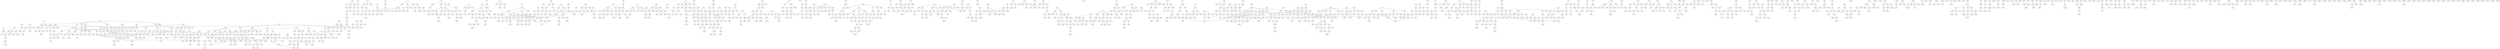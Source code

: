 graph  {
0;
780;
1330;
1;
264;
595;
1439;
2;
296;
531;
1440;
3;
207;
235;
1038;
4;
554;
1295;
5;
159;
568;
1381;
6;
1134;
7;
1472;
1977;
8;
704;
9;
783;
1082;
1795;
10;
46;
653;
958;
11;
55;
1931;
12;
13;
537;
940;
14;
1066;
1411;
1997;
15;
1528;
16;
27;
17;
113;
370;
450;
982;
18;
571;
19;
1606;
20;
803;
21;
956;
22;
181;
1126;
1431;
1737;
23;
131;
162;
967;
1973;
24;
526;
1914;
25;
551;
1057;
26;
1162;
1922;
533;
1125;
28;
468;
902;
1159;
29;
30;
749;
1079;
1684;
31;
1909;
1992;
32;
1666;
33;
426;
1662;
1883;
34;
109;
35;
307;
577;
727;
1763;
1948;
36;
578;
37;
92;
503;
1203;
1255;
38;
471;
39;
615;
40;
584;
1787;
41;
591;
756;
42;
888;
43;
952;
44;
1029;
45;
300;
596;
1393;
1486;
1887;
47;
592;
48;
108;
49;
1583;
50;
1200;
51;
857;
52;
965;
53;
702;
1428;
54;
1525;
610;
56;
1703;
57;
1449;
58;
1097;
59;
1316;
1461;
1932;
60;
107;
1010;
1504;
1824;
1912;
61;
1677;
62;
691;
714;
1530;
63;
672;
1263;
1956;
64;
825;
1016;
1370;
65;
539;
1055;
1290;
66;
1287;
67;
338;
1195;
68;
1821;
69;
436;
1015;
1633;
70;
262;
407;
1414;
71;
420;
797;
72;
73;
616;
993;
74;
168;
175;
75;
590;
1103;
76;
271;
77;
1309;
1496;
1627;
78;
569;
1888;
79;
1289;
1925;
80;
193;
81;
500;
82;
1069;
83;
1518;
84;
1465;
85;
1614;
86;
474;
1286;
1678;
87;
160;
88;
1026;
1732;
89;
317;
422;
917;
90;
517;
1362;
91;
136;
703;
93;
1738;
1827;
94;
345;
907;
1180;
95;
96;
406;
1086;
1258;
97;
157;
98;
1002;
99;
198;
654;
100;
555;
101;
102;
939;
103;
1266;
104;
1526;
105;
306;
1276;
106;
1395;
288;
1971;
1042;
110;
906;
1567;
111;
1347;
112;
1291;
1384;
1695;
1988;
1173;
114;
297;
1576;
115;
361;
116;
117;
1084;
164;
683;
1454;
118;
119;
1198;
120;
171;
416;
121;
1949;
122;
233;
770;
1012;
123;
801;
124;
1406;
125;
769;
126;
418;
1273;
127;
611;
1060;
1241;
128;
576;
665;
1568;
129;
862;
130;
1607;
1644;
812;
132;
133;
1403;
134;
232;
135;
959;
1354;
1868;
137;
766;
1049;
138;
139;
355;
140;
1858;
141;
1319;
142;
424;
143;
869;
144;
231;
145;
1163;
1345;
146;
431;
1389;
147;
1282;
1784;
148;
218;
1137;
149;
378;
150;
257;
798;
151;
1603;
152;
189;
1151;
153;
623;
1228;
154;
155;
376;
808;
156;
1726;
158;
482;
504;
1775;
161;
873;
1047;
163;
291;
229;
371;
1427;
165;
487;
1683;
1844;
166;
508;
167;
278;
1453;
1210;
169;
396;
410;
1256;
170;
1624;
340;
1713;
172;
1748;
173;
880;
1306;
174;
1052;
1697;
995;
176;
1421;
177;
640;
178;
1611;
179;
180;
310;
1432;
1722;
182;
1175;
183;
1115;
184;
185;
708;
186;
1130;
187;
944;
188;
451;
593;
190;
885;
1491;
191;
192;
1751;
931;
194;
544;
826;
195;
196;
705;
197;
1646;
1693;
199;
1681;
1818;
200;
201;
678;
202;
203;
446;
1232;
204;
337;
1919;
205;
440;
818;
206;
618;
898;
208;
209;
574;
1760;
1774;
210;
960;
1315;
211;
525;
670;
212;
453;
1552;
213;
1164;
214;
893;
1597;
215;
386;
1412;
1752;
216;
1800;
217;
219;
1135;
1216;
1404;
220;
1899;
221;
987;
1248;
222;
706;
1199;
1916;
223;
816;
224;
726;
225;
226;
1482;
227;
844;
228;
972;
1275;
377;
662;
1048;
230;
661;
1358;
793;
1433;
1730;
234;
882;
489;
236;
945;
1346;
237;
480;
238;
239;
1008;
240;
1078;
241;
242;
666;
1299;
243;
1489;
244;
423;
827;
860;
868;
245;
1747;
246;
659;
1446;
247;
679;
248;
1467;
1942;
249;
250;
284;
1223;
251;
1513;
252;
1673;
253;
254;
747;
1705;
255;
256;
390;
1804;
258;
1302;
1626;
259;
1519;
260;
449;
261;
269;
641;
263;
1334;
1843;
265;
266;
1045;
1053;
1264;
267;
364;
268;
501;
594;
732;
681;
270;
1283;
1531;
1817;
272;
625;
757;
1236;
1793;
273;
1539;
274;
442;
275;
276;
841;
1553;
1764;
277;
1133;
908;
279;
1771;
280;
281;
282;
1712;
1776;
283;
820;
981;
285;
680;
1896;
286;
287;
608;
1204;
1423;
1353;
1729;
289;
299;
290;
761;
1435;
292;
1217;
293;
1206;
294;
1124;
1371;
295;
335;
1516;
1036;
1987;
298;
588;
1430;
1965;
301;
773;
1591;
302;
1122;
1341;
303;
1786;
304;
305;
724;
1861;
308;
309;
930;
1011;
311;
312;
646;
313;
314;
511;
804;
315;
399;
316;
948;
1169;
725;
318;
319;
320;
787;
321;
1132;
322;
323;
1376;
324;
1540;
325;
1448;
1944;
1995;
326;
1828;
327;
1886;
328;
639;
329;
831;
330;
527;
331;
1399;
1535;
332;
333;
522;
334;
1512;
336;
1651;
1874;
621;
339;
341;
1555;
342;
507;
343;
1441;
344;
409;
1364;
1756;
346;
357;
499;
347;
795;
1065;
1191;
348;
914;
1982;
349;
350;
351;
1514;
352;
375;
884;
353;
567;
354;
1033;
1218;
356;
866;
1665;
358;
1225;
359;
1429;
360;
920;
1975;
362;
682;
1116;
1762;
363;
365;
1878;
1885;
366;
367;
421;
368;
369;
532;
1140;
1117;
372;
373;
374;
1050;
1311;
1928;
636;
1897;
379;
936;
380;
1193;
1963;
381;
1783;
382;
1900;
383;
384;
1630;
385;
441;
387;
946;
388;
1457;
389;
731;
1706;
391;
392;
1400;
393;
1244;
394;
1881;
395;
1656;
397;
1790;
398;
1260;
400;
401;
402;
1853;
403;
404;
1470;
405;
1924;
413;
1201;
408;
1063;
1586;
1625;
1803;
411;
1599;
412;
889;
1460;
1918;
414;
415;
962;
417;
612;
1007;
1478;
1857;
419;
1350;
1459;
1736;
978;
1215;
1385;
1415;
1418;
1813;
425;
627;
427;
1172;
1495;
1740;
428;
1869;
429;
966;
986;
1658;
430;
1866;
1523;
1934;
432;
558;
811;
433;
693;
434;
435;
1064;
437;
817;
1481;
438;
742;
439;
821;
443;
1088;
1533;
444;
445;
1030;
1278;
1494;
1507;
447;
448;
1882;
1758;
1970;
452;
658;
763;
454;
605;
455;
478;
456;
720;
1139;
1546;
457;
598;
1127;
458;
635;
459;
1068;
460;
1080;
461;
739;
462;
1344;
463;
464;
1957;
465;
745;
1145;
466;
1550;
1980;
467;
469;
470;
996;
472;
1933;
473;
799;
696;
475;
491;
1250;
1739;
476;
477;
1687;
834;
835;
1983;
479;
481;
791;
1365;
483;
484;
1192;
485;
1301;
486;
1119;
488;
789;
490;
492;
1280;
493;
1152;
494;
495;
879;
496;
1219;
497;
643;
1118;
498;
1529;
697;
1303;
1700;
502;
1121;
909;
505;
1686;
1940;
506;
1292;
1380;
969;
1674;
1233;
509;
510;
1759;
512;
513;
1361;
1679;
514;
515;
1789;
516;
619;
1835;
1537;
518;
519;
1329;
520;
521;
743;
1141;
1534;
1743;
689;
523;
524;
984;
1503;
771;
1243;
528;
529;
597;
530;
1220;
1806;
1937;
1102;
534;
1643;
1870;
535;
772;
536;
538;
1710;
540;
833;
1021;
541;
542;
543;
1242;
698;
716;
1895;
545;
1348;
1584;
546;
1622;
547;
871;
1761;
548;
549;
1485;
550;
1363;
1587;
645;
552;
1208;
553;
840;
1075;
1989;
556;
924;
557;
559;
1680;
560;
1667;
561;
760;
562;
1668;
1799;
563;
738;
564;
1062;
1142;
1313;
565;
750;
566;
1104;
744;
1338;
881;
570;
600;
1312;
1669;
572;
1958;
573;
1419;
575;
1013;
1087;
580;
579;
1417;
601;
700;
581;
815;
1327;
1749;
582;
891;
583;
1652;
585;
586;
688;
1331;
587;
589;
1170;
1054;
1259;
1579;
1194;
1367;
1501;
626;
1237;
648;
699;
599;
1108;
1592;
1672;
1298;
602;
861;
1394;
603;
1297;
1994;
604;
1136;
606;
832;
1109;
607;
954;
1138;
609;
1580;
710;
950;
1464;
613;
1426;
614;
794;
1724;
848;
617;
1676;
620;
925;
622;
989;
624;
824;
1566;
1966;
1326;
628;
1181;
1541;
1704;
629;
1805;
630;
631;
1709;
632;
1848;
633;
634;
674;
1488;
637;
1337;
638;
781;
1202;
1332;
1847;
642;
819;
1089;
644;
1661;
938;
1642;
647;
1437;
649;
784;
1154;
1746;
650;
1207;
1268;
651;
1240;
1797;
652;
1254;
764;
655;
895;
656;
701;
657;
660;
809;
663;
1231;
664;
926;
667;
955;
668;
669;
1849;
1836;
671;
1864;
673;
964;
1479;
1554;
675;
1390;
676;
1468;
1855;
677;
1632;
1445;
1401;
1484;
1826;
684;
977;
1458;
685;
686;
1214;
1690;
687;
690;
1077;
1019;
692;
941;
694;
852;
695;
1939;
1099;
905;
707;
1981;
1182;
1891;
1999;
709;
1911;
711;
1150;
712;
1833;
713;
1096;
715;
1094;
992;
717;
718;
1727;
719;
1388;
721;
722;
723;
1854;
1123;
1249;
728;
1369;
729;
730;
1212;
1815;
733;
734;
919;
735;
1694;
736;
737;
740;
741;
1436;
1879;
1657;
746;
998;
748;
751;
752;
753;
1424;
1745;
754;
854;
1964;
755;
1907;
758;
1792;
759;
1377;
762;
1521;
765;
1986;
767;
1664;
768;
1562;
1923;
851;
1046;
1767;
1056;
1613;
774;
903;
1110;
1318;
775;
1640;
776;
777;
1593;
1880;
778;
1524;
779;
1434;
782;
1017;
785;
915;
1325;
786;
788;
790;
1085;
792;
1796;
1860;
796;
1059;
1224;
800;
802;
1648;
805;
1721;
806;
1520;
807;
1476;
810;
1816;
847;
813;
1083;
814;
1702;
1161;
839;
1157;
1310;
1618;
822;
823;
1174;
1051;
1838;
1149;
828;
1791;
1930;
1936;
829;
1398;
830;
943;
1612;
1160;
836;
1558;
1905;
837;
1544;
838;
883;
842;
1639;
843;
845;
846;
1386;
1766;
949;
849;
1616;
850;
1698;
1807;
1293;
1946;
853;
855;
1655;
856;
1733;
858;
859;
999;
863;
1179;
912;
1688;
1707;
1884;
864;
916;
865;
1808;
867;
870;
1638;
872;
901;
1155;
1300;
1413;
874;
1985;
875;
900;
876;
877;
1197;
878;
1090;
1829;
1416;
1492;
1802;
886;
887;
890;
1335;
892;
1072;
1378;
1510;
894;
1480;
896;
897;
1753;
1572;
899;
1322;
1490;
1839;
904;
1392;
1984;
1000;
910;
1938;
911;
1581;
913;
918;
1146;
1397;
1647;
921;
922;
923;
1765;
1801;
927;
928;
1265;
929;
1663;
932;
1018;
933;
991;
934;
935;
988;
1871;
937;
1585;
1935;
1355;
942;
1723;
1471;
947;
1044;
1574;
951;
1271;
953;
1452;
957;
961;
1904;
963;
1156;
1734;
968;
1865;
970;
971;
973;
974;
975;
976;
1798;
979;
980;
1867;
1893;
983;
1542;
985;
1114;
990;
1023;
1027;
994;
1221;
1379;
997;
1001;
1171;
1649;
1850;
1998;
1003;
1004;
1473;
1005;
1006;
1685;
1845;
1536;
1009;
1442;
1641;
1239;
1014;
1961;
1559;
1020;
1877;
1022;
1024;
1025;
1444;
1028;
1031;
1158;
1610;
1032;
1034;
1035;
1474;
1037;
1039;
1040;
1100;
1041;
1043;
1189;
1972;
1168;
1631;
1235;
1368;
1098;
1058;
1819;
1061;
1073;
1067;
1351;
1070;
1498;
1071;
1908;
1074;
1609;
1076;
1112;
1081;
1382;
1190;
1288;
1091;
1716;
1092;
1456;
1093;
1508;
1095;
1101;
1188;
1105;
1106;
1107;
1144;
1111;
1475;
1560;
1113;
1715;
1910;
1757;
1120;
1856;
1570;
1128;
1320;
1129;
1230;
1628;
1131;
1902;
1577;
1976;
1383;
1654;
1143;
1842;
1147;
1148;
1720;
1153;
1374;
1366;
1165;
1166;
1167;
1226;
1621;
1405;
1176;
1462;
1177;
1178;
1920;
1321;
1183;
1184;
1185;
1186;
1575;
1187;
1718;
1615;
1196;
1205;
1294;
1209;
1211;
1515;
1636;
1213;
1222;
1527;
1619;
1227;
1509;
1229;
1538;
1959;
1234;
1238;
1689;
1741;
1245;
1246;
1247;
1357;
1543;
1810;
1372;
1251;
1252;
1253;
1274;
1671;
1257;
1261;
1262;
1328;
1284;
1637;
1629;
1267;
1269;
1270;
1754;
1772;
1272;
1420;
1277;
1979;
1279;
1941;
1281;
1285;
1588;
1296;
1340;
1387;
1304;
1906;
1305;
1307;
1589;
1308;
1477;
1317;
1314;
1590;
1872;
1511;
1323;
1846;
1324;
1851;
1333;
1336;
1339;
1830;
1342;
1725;
1822;
1343;
1947;
1349;
1773;
1969;
1352;
1410;
1862;
1356;
1623;
1650;
1359;
1422;
1360;
1852;
1968;
1634;
1825;
1373;
1375;
1545;
1463;
1391;
1950;
1954;
1594;
1863;
1952;
1396;
1402;
1407;
1408;
1717;
1409;
1701;
1943;
1425;
1556;
1927;
1955;
1438;
1443;
1447;
1450;
1451;
1692;
1951;
1455;
1696;
1608;
1571;
1466;
1469;
1903;
1483;
1675;
1487;
1493;
1497;
1499;
1500;
1781;
1502;
1782;
1505;
1506;
1978;
1517;
1901;
1522;
1794;
1532;
1551;
1582;
1755;
1993;
1547;
1548;
1549;
1557;
1561;
1563;
1564;
1565;
1569;
1769;
1573;
1578;
1779;
1605;
1823;
1595;
1596;
1598;
1600;
1601;
1602;
1967;
1604;
1770;
1728;
1917;
1617;
1620;
1832;
1635;
1990;
1929;
1820;
1645;
1719;
1653;
1812;
1659;
1660;
1913;
1670;
1682;
1691;
1785;
1890;
1921;
1768;
1699;
1708;
1711;
1742;
1714;
1735;
1731;
1744;
1750;
1945;
1875;
1780;
1894;
1777;
1778;
1788;
1859;
1809;
1811;
1814;
1831;
1834;
1837;
1840;
1841;
1873;
1876;
1889;
1892;
1898;
1915;
1926;
1960;
1953;
1962;
1974;
1991;
1996;
0 -- 780;
0 -- 1330;
1330 -- 105;
1330 -- 1851;
1330 -- 1979;
1 -- 264;
1 -- 595;
1 -- 1439;
264 -- 1843;
595 -- 1367;
595 -- 1501;
1439 -- 257;
2 -- 296;
2 -- 531;
2 -- 1440;
296 -- 68;
296 -- 1516;
3 -- 207;
3 -- 235;
3 -- 1038;
235 -- 489;
1038 -- 126;
4 -- 554;
4 -- 1295;
554 -- 1454;
1295 -- 1542;
5 -- 159;
5 -- 568;
5 -- 1381;
568 -- 568;
568 -- 1338;
1381 -- 313;
6 -- 1134;
1134 -- 290;
1134 -- 1976;
7 -- 1472;
7 -- 1977;
1472 -- 351;
1472 -- 587;
1472 -- 1903;
1977 -- 1044;
1977 -- 1118;
1977 -- 1687;
8 -- 704;
704 -- 295;
704 -- 1939;
9 -- 783;
9 -- 1082;
9 -- 1795;
1082 -- 929;
1082 -- 1040;
1082 -- 1382;
10 -- 46;
10 -- 653;
10 -- 958;
46 -- 1887;
653 -- 739;
653 -- 764;
11 -- 55;
11 -- 1931;
55 -- 610;
1931 -- 1960;
12 -- 12;
13 -- 537;
13 -- 940;
940 -- 146;
940 -- 1337;
14 -- 1066;
14 -- 1411;
14 -- 1997;
1066 -- 753;
1411 -- 812;
1411 -- 1968;
1997 -- 1093;
15 -- 1528;
1528 -- 1683;
1528 -- 1794;
16 -- 27;
27 -- 533;
27 -- 1125;
17 -- 113;
17 -- 370;
17 -- 450;
17 -- 982;
113 -- 1173;
370 -- 1065;
370 -- 1117;
450 -- 303;
450 -- 1970;
982 -- 1638;
18 -- 571;
571 -- 1312;
571 -- 1414;
571 -- 1669;
19 -- 1606;
1606 -- 401;
1606 -- 1092;
20 -- 803;
803 -- 803;
21 -- 956;
956 -- 1869;
22 -- 181;
22 -- 1126;
22 -- 1431;
22 -- 1737;
1431 -- 486;
1737 -- 363;
23 -- 131;
23 -- 162;
23 -- 967;
23 -- 1973;
131 -- 812;
967 -- 573;
967 -- 853;
1973 -- 389;
1973 -- 673;
24 -- 526;
24 -- 1914;
526 -- 984;
526 -- 1503;
1914 -- 949;
25 -- 551;
25 -- 1057;
551 -- 177;
551 -- 645;
551 -- 1311;
1057 -- 1098;
26 -- 1162;
26 -- 1922;
1162 -- 429;
1162 -- 1374;
533 -- 1102;
1125 -- 1570;
28 -- 468;
28 -- 902;
28 -- 1159;
902 -- 1490;
1159 -- 438;
29 -- 29;
30 -- 749;
30 -- 1079;
30 -- 1684;
749 -- 86;
1079 -- 223;
1079 -- 314;
1079 -- 1112;
1684 -- 1261;
1684 -- 1486;
31 -- 1909;
31 -- 1992;
1909 -- 1596;
1992 -- 133;
1992 -- 821;
32 -- 1666;
1666 -- 548;
1666 -- 714;
33 -- 426;
33 -- 1662;
33 -- 1883;
1662 -- 1726;
34 -- 109;
109 -- 99;
109 -- 578;
109 -- 1042;
35 -- 307;
35 -- 577;
35 -- 727;
35 -- 1763;
35 -- 1948;
577 -- 577;
577 -- 580;
727 -- 1249;
36 -- 578;
37 -- 92;
37 -- 503;
37 -- 1203;
37 -- 1255;
92 -- 703;
503 -- 416;
503 -- 1121;
503 -- 1740;
1255 -- 273;
38 -- 38;
38 -- 471;
471 -- 996;
471 -- 1626;
39 -- 615;
615 -- 848;
40 -- 584;
40 -- 1787;
584 -- 338;
1787 -- 68;
1787 -- 1557;
41 -- 591;
41 -- 756;
591 -- 445;
756 -- 1069;
42 -- 888;
888 -- 609;
888 -- 1710;
43 -- 952;
952 -- 1535;
952 -- 1574;
44 -- 1029;
1029 -- 1264;
45 -- 45;
45 -- 300;
45 -- 596;
45 -- 1393;
45 -- 1486;
300 -- 1965;
1393 -- 72;
1393 -- 1815;
1393 -- 1954;
1486 -- 1675;
1887 -- 339;
1887 -- 1061;
47 -- 592;
592 -- 70;
48 -- 108;
108 -- 68;
49 -- 1583;
1583 -- 280;
1583 -- 363;
1583 -- 1779;
50 -- 1200;
1200 -- 415;
51 -- 51;
51 -- 857;
52 -- 965;
965 -- 981;
53 -- 702;
53 -- 1428;
702 -- 238;
702 -- 281;
1428 -- 612;
54 -- 1525;
1525 -- 292;
1525 -- 1525;
610 -- 1580;
56 -- 1703;
1703 -- 223;
1703 -- 1598;
57 -- 1449;
1449 -- 1339;
58 -- 1097;
1097 -- 132;
1097 -- 1587;
59 -- 1316;
59 -- 1461;
59 -- 1932;
1316 -- 265;
1316 -- 1436;
1316 -- 1872;
1932 -- 136;
60 -- 107;
60 -- 1010;
60 -- 1504;
60 -- 1824;
60 -- 1912;
107 -- 288;
107 -- 1971;
1010 -- 498;
1010 -- 1641;
1504 -- 179;
1912 -- 1522;
61 -- 1677;
1677 -- 541;
1677 -- 1299;
62 -- 691;
62 -- 714;
62 -- 1530;
691 -- 201;
691 -- 815;
691 -- 1019;
714 -- 1011;
714 -- 1096;
63 -- 672;
63 -- 1263;
63 -- 1956;
672 -- 613;
672 -- 1864;
1263 -- 582;
1263 -- 1284;
1263 -- 1637;
1956 -- 118;
64 -- 825;
64 -- 1016;
64 -- 1370;
825 -- 1838;
1370 -- 481;
1370 -- 629;
65 -- 539;
65 -- 1055;
65 -- 1290;
539 -- 1002;
1055 -- 954;
1055 -- 1235;
1290 -- 1368;
66 -- 1287;
1287 -- 920;
67 -- 338;
67 -- 1195;
338 -- 144;
338 -- 621;
68 -- 1821;
1821 -- 1343;
1821 -- 1578;
1821 -- 1904;
69 -- 436;
69 -- 1015;
69 -- 1633;
436 -- 350;
436 -- 1064;
1015 -- 308;
1015 -- 1559;
70 -- 262;
70 -- 407;
70 -- 1414;
1414 -- 1701;
1414 -- 1943;
71 -- 420;
71 -- 797;
420 -- 978;
420 -- 1215;
797 -- 225;
797 -- 294;
797 -- 418;
797 -- 546;
73 -- 616;
73 -- 993;
616 -- 103;
616 -- 616;
993 -- 80;
74 -- 168;
74 -- 175;
168 -- 1210;
175 -- 995;
75 -- 590;
75 -- 1103;
590 -- 1054;
1103 -- 217;
1103 -- 241;
1103 -- 1188;
76 -- 271;
271 -- 1817;
271 -- 1858;
77 -- 1309;
77 -- 1496;
77 -- 1627;
1309 -- 794;
1309 -- 1477;
1496 -- 457;
1627 -- 735;
78 -- 569;
78 -- 1888;
569 -- 535;
569 -- 881;
1888 -- 1651;
79 -- 1289;
79 -- 1925;
1289 -- 1619;
1925 -- 1050;
1925 -- 1092;
1925 -- 1397;
80 -- 193;
193 -- 931;
81 -- 500;
500 -- 1700;
82 -- 1069;
1069 -- 509;
1069 -- 740;
1069 -- 1099;
1069 -- 1259;
1069 -- 1351;
83 -- 83;
83 -- 1518;
1518 -- 439;
1518 -- 457;
84 -- 1465;
1465 -- 1084;
85 -- 1614;
1614 -- 556;
1614 -- 566;
86 -- 474;
86 -- 1286;
86 -- 1678;
474 -- 696;
474 -- 1228;
1678 -- 249;
87 -- 160;
160 -- 504;
160 -- 1775;
88 -- 1026;
88 -- 1732;
1026 -- 617;
1732 -- 410;
1732 -- 878;
1732 -- 1373;
89 -- 317;
89 -- 422;
89 -- 917;
317 -- 725;
422 -- 679;
422 -- 1418;
917 -- 111;
90 -- 517;
90 -- 1362;
517 -- 1362;
517 -- 1537;
1362 -- 368;
1362 -- 751;
91 -- 136;
136 -- 1354;
136 -- 1868;
703 -- 141;
703 -- 228;
703 -- 465;
703 -- 1326;
93 -- 1738;
93 -- 1827;
1738 -- 1049;
1827 -- 1728;
94 -- 345;
94 -- 907;
94 -- 1180;
907 -- 896;
907 -- 907;
95 -- 95;
96 -- 406;
96 -- 1086;
96 -- 1258;
406 -- 413;
406 -- 1201;
1086 -- 1190;
1258 -- 586;
1258 -- 1474;
1258 -- 1513;
97 -- 97;
97 -- 157;
98 -- 1002;
1002 -- 1998;
99 -- 198;
99 -- 654;
654 -- 1759;
100 -- 555;
555 -- 170;
555 -- 898;
555 -- 1075;
555 -- 1828;
555 -- 1989;
101 -- 101;
102 -- 939;
939 -- 1355;
103 -- 1266;
1266 -- 846;
104 -- 1526;
1526 -- 1526;
105 -- 306;
105 -- 1276;
306 -- 1861;
106 -- 1395;
1395 -- 445;
1395 -- 1863;
1395 -- 1952;
288 -- 1353;
288 -- 1729;
1971 -- 608;
110 -- 906;
110 -- 1567;
906 -- 836;
906 -- 1000;
906 -- 1232;
1567 -- 850;
1567 -- 1563;
111 -- 1347;
112 -- 1291;
112 -- 1384;
112 -- 1695;
112 -- 1988;
1291 -- 433;
1384 -- 669;
1384 -- 1351;
1988 -- 1683;
1173 -- 1621;
114 -- 297;
114 -- 1576;
297 -- 1036;
297 -- 1987;
115 -- 361;
361 -- 920;
361 -- 1975;
116 -- 117;
116 -- 1084;
117 -- 164;
117 -- 683;
117 -- 1454;
1084 -- 202;
1084 -- 253;
1084 -- 1084;
164 -- 229;
164 -- 371;
164 -- 1427;
683 -- 1826;
1454 -- 690;
1454 -- 692;
119 -- 1198;
1198 -- 267;
1198 -- 1380;
120 -- 171;
120 -- 416;
171 -- 340;
171 -- 1713;
121 -- 1949;
1949 -- 858;
1949 -- 1037;
1949 -- 1357;
122 -- 233;
122 -- 770;
122 -- 1012;
770 -- 851;
1012 -- 951;
123 -- 801;
801 -- 291;
801 -- 1546;
124 -- 1406;
1406 -- 274;
125 -- 769;
769 -- 452;
126 -- 418;
126 -- 1273;
418 -- 1478;
418 -- 1857;
1273 -- 788;
127 -- 611;
127 -- 1060;
127 -- 1241;
611 -- 710;
611 -- 1087;
1060 -- 366;
1060 -- 419;
1060 -- 538;
1241 -- 1689;
1241 -- 1741;
128 -- 576;
128 -- 665;
128 -- 1568;
576 -- 480;
665 -- 421;
1568 -- 861;
129 -- 862;
862 -- 863;
862 -- 1179;
130 -- 1607;
130 -- 1644;
1607 -- 1770;
1644 -- 1820;
812 -- 685;
133 -- 1403;
134 -- 232;
232 -- 793;
232 -- 1433;
232 -- 1730;
135 -- 959;
959 -- 329;
959 -- 856;
1354 -- 195;
1354 -- 1739;
1868 -- 1624;
137 -- 766;
137 -- 1049;
766 -- 434;
766 -- 437;
1049 -- 787;
138 -- 138;
139 -- 139;
139 -- 355;
140 -- 1858;
1858 -- 1178;
141 -- 1319;
1319 -- 736;
142 -- 424;
424 -- 1813;
143 -- 869;
869 -- 916;
144 -- 231;
231 -- 1358;
145 -- 1163;
145 -- 1345;
1345 -- 737;
1345 -- 1027;
1345 -- 1947;
146 -- 431;
146 -- 1389;
431 -- 1523;
431 -- 1934;
1389 -- 478;
1389 -- 1307;
147 -- 1282;
147 -- 1784;
1282 -- 530;
1282 -- 1147;
1784 -- 435;
1784 -- 655;
1784 -- 987;
1784 -- 1211;
1784 -- 1631;
148 -- 218;
148 -- 1137;
218 -- 218;
1137 -- 1383;
149 -- 378;
378 -- 1897;
150 -- 257;
150 -- 798;
257 -- 1804;
798 -- 1818;
151 -- 1603;
1603 -- 1192;
1603 -- 1469;
1603 -- 1797;
1603 -- 1967;
152 -- 152;
152 -- 189;
152 -- 1151;
1151 -- 927;
1151 -- 1131;
153 -- 623;
153 -- 1228;
1228 -- 167;
1228 -- 1028;
154 -- 154;
155 -- 376;
155 -- 808;
376 -- 1928;
808 -- 808;
156 -- 1726;
1726 -- 402;
1726 -- 512;
158 -- 482;
482 -- 1365;
504 -- 909;
1775 -- 463;
1775 -- 491;
1775 -- 790;
161 -- 873;
161 -- 1047;
873 -- 746;
873 -- 1413;
1047 -- 1168;
163 -- 291;
291 -- 1435;
229 -- 377;
229 -- 662;
229 -- 1048;
165 -- 487;
165 -- 1683;
165 -- 1844;
487 -- 1119;
1844 -- 241;
1844 -- 1068;
166 -- 508;
508 -- 1233;
167 -- 278;
167 -- 1453;
278 -- 908;
1453 -- 1272;
1210 -- 1264;
169 -- 396;
169 -- 410;
169 -- 1256;
396 -- 226;
1256 -- 1671;
170 -- 1624;
1624 -- 867;
1624 -- 1408;
340 -- 1861;
172 -- 1748;
1748 -- 720;
173 -- 880;
173 -- 1306;
880 -- 285;
880 -- 518;
880 -- 1400;
174 -- 1052;
174 -- 1697;
1697 -- 1768;
176 -- 1421;
1421 -- 893;
1421 -- 974;
177 -- 640;
640 -- 586;
640 -- 1202;
640 -- 1332;
640 -- 1847;
178 -- 1611;
1611 -- 1724;
180 -- 310;
180 -- 1432;
180 -- 1722;
1722 -- 445;
1722 -- 1437;
182 -- 1175;
1175 -- 971;
1175 -- 1405;
183 -- 1115;
1115 -- 681;
1115 -- 1476;
1115 -- 1866;
184 -- 184;
185 -- 708;
708 -- 708;
708 -- 1182;
708 -- 1891;
708 -- 1999;
186 -- 1130;
1130 -- 1030;
1130 -- 1145;
1130 -- 1628;
187 -- 944;
944 -- 432;
188 -- 451;
188 -- 593;
593 -- 464;
593 -- 1259;
593 -- 1579;
190 -- 885;
190 -- 1491;
885 -- 335;
885 -- 706;
885 -- 1802;
191 -- 191;
192 -- 1751;
1751 -- 773;
1751 -- 818;
194 -- 544;
194 -- 826;
544 -- 698;
544 -- 716;
544 -- 1895;
826 -- 204;
826 -- 1149;
196 -- 705;
705 -- 1099;
197 -- 1646;
197 -- 1693;
1646 -- 1105;
1646 -- 1505;
1646 -- 1719;
1693 -- 1183;
1693 -- 1234;
199 -- 1681;
199 -- 1818;
1818 -- 1818;
200 -- 200;
201 -- 678;
678 -- 1445;
203 -- 446;
203 -- 1232;
446 -- 417;
446 -- 1278;
446 -- 1494;
446 -- 1507;
204 -- 337;
204 -- 1919;
337 -- 1164;
337 -- 1874;
1919 -- 268;
1919 -- 1353;
205 -- 440;
205 -- 818;
818 -- 393;
206 -- 618;
206 -- 898;
618 -- 1676;
898 -- 528;
898 -- 1572;
898 -- 1783;
208 -- 208;
209 -- 574;
209 -- 1760;
209 -- 1774;
1760 -- 275;
210 -- 960;
210 -- 1315;
960 -- 1885;
1315 -- 632;
211 -- 525;
211 -- 670;
525 -- 505;
670 -- 270;
670 -- 1836;
212 -- 453;
212 -- 1552;
1552 -- 1594;
1552 -- 1613;
213 -- 1164;
1164 -- 1120;
1164 -- 1366;
214 -- 893;
214 -- 1597;
893 -- 483;
215 -- 386;
215 -- 1412;
215 -- 1752;
1412 -- 1087;
1412 -- 1094;
1752 -- 687;
216 -- 1800;
1800 -- 348;
1800 -- 1781;
219 -- 1135;
219 -- 1216;
219 -- 1404;
1216 -- 408;
1216 -- 1651;
220 -- 1899;
1899 -- 1206;
221 -- 987;
221 -- 1248;
1248 -- 520;
1248 -- 1810;
222 -- 706;
222 -- 1199;
222 -- 1916;
706 -- 275;
706 -- 905;
706 -- 1531;
1199 -- 733;
223 -- 816;
224 -- 726;
726 -- 476;
726 -- 617;
726 -- 1123;
226 -- 1482;
227 -- 844;
844 -- 1436;
228 -- 972;
228 -- 1275;
377 -- 636;
1048 -- 760;
230 -- 230;
230 -- 661;
661 -- 414;
1358 -- 263;
793 -- 1860;
1433 -- 1078;
1433 -- 1189;
1433 -- 1869;
234 -- 882;
882 -- 437;
882 -- 1829;
489 -- 286;
236 -- 945;
236 -- 1346;
1346 -- 999;
237 -- 480;
239 -- 1008;
1008 -- 513;
1008 -- 1536;
240 -- 1078;
242 -- 666;
242 -- 1299;
666 -- 444;
666 -- 926;
1299 -- 779;
243 -- 1489;
1489 -- 1489;
244 -- 423;
244 -- 827;
244 -- 860;
244 -- 868;
860 -- 524;
860 -- 999;
245 -- 1747;
1747 -- 494;
1747 -- 1196;
1747 -- 1810;
246 -- 659;
246 -- 1446;
1446 -- 375;
247 -- 679;
679 -- 1401;
679 -- 1484;
248 -- 1467;
248 -- 1942;
1467 -- 1709;
1942 -- 641;
1942 -- 1532;
250 -- 284;
250 -- 1223;
1223 -- 832;
251 -- 1513;
1513 -- 311;
252 -- 1673;
1673 -- 1400;
1673 -- 1673;
1673 -- 1901;
254 -- 747;
254 -- 1705;
747 -- 1380;
255 -- 255;
256 -- 390;
390 -- 1706;
390 -- 1900;
258 -- 1302;
258 -- 1626;
259 -- 259;
259 -- 1519;
260 -- 449;
449 -- 1758;
261 -- 269;
261 -- 641;
269 -- 681;
263 -- 1334;
1334 -- 850;
1334 -- 1279;
1843 -- 332;
1843 -- 668;
1843 -- 1165;
1843 -- 1312;
1843 -- 1640;
266 -- 1045;
266 -- 1053;
266 -- 1264;
1045 -- 1189;
1045 -- 1972;
267 -- 364;
268 -- 501;
268 -- 594;
268 -- 732;
594 -- 1194;
270 -- 1283;
270 -- 1531;
1817 -- 1817;
272 -- 625;
272 -- 757;
272 -- 1236;
272 -- 1793;
625 -- 1326;
273 -- 1539;
1539 -- 1582;
274 -- 442;
442 -- 415;
442 -- 442;
442 -- 821;
276 -- 841;
276 -- 1553;
276 -- 1764;
1553 -- 1342;
1553 -- 1466;
1764 -- 646;
1764 -- 1660;
277 -- 1133;
1133 -- 663;
1133 -- 1577;
908 -- 1136;
279 -- 1771;
1771 -- 916;
1771 -- 1463;
280 -- 280;
282 -- 282;
282 -- 1712;
282 -- 1776;
283 -- 820;
283 -- 981;
820 -- 664;
820 -- 839;
820 -- 1157;
981 -- 425;
285 -- 680;
285 -- 1896;
1896 -- 1769;
286 -- 286;
287 -- 608;
287 -- 1204;
287 -- 1423;
1204 -- 400;
1204 -- 619;
1353 -- 1862;
1729 -- 1237;
1729 -- 1716;
289 -- 289;
289 -- 299;
290 -- 761;
761 -- 413;
761 -- 483;
761 -- 1457;
1435 -- 1599;
292 -- 1217;
293 -- 1206;
1206 -- 441;
1206 -- 1444;
294 -- 1124;
294 -- 1371;
1371 -- 1825;
295 -- 335;
1516 -- 570;
1516 -- 755;
1036 -- 736;
298 -- 298;
298 -- 588;
298 -- 1430;
1430 -- 1927;
1430 -- 1955;
301 -- 773;
301 -- 1591;
773 -- 1613;
302 -- 1122;
302 -- 1341;
1122 -- 1655;
1341 -- 1187;
1341 -- 1686;
1341 -- 1830;
303 -- 1786;
304 -- 304;
305 -- 724;
724 -- 439;
308 -- 308;
309 -- 930;
309 -- 1011;
930 -- 1663;
1011 -- 936;
1011 -- 1958;
312 -- 646;
646 -- 938;
646 -- 1642;
314 -- 511;
314 -- 804;
511 -- 1759;
315 -- 399;
399 -- 399;
316 -- 948;
316 -- 1169;
948 -- 1044;
948 -- 1574;
725 -- 1854;
318 -- 318;
319 -- 319;
320 -- 787;
321 -- 1132;
1132 -- 1902;
322 -- 322;
323 -- 1376;
1376 -- 1265;
324 -- 1540;
1540 -- 782;
325 -- 1448;
325 -- 1944;
325 -- 1995;
1448 -- 699;
1448 -- 781;
326 -- 1828;
327 -- 1886;
1886 -- 686;
328 -- 639;
639 -- 1399;
329 -- 831;
831 -- 943;
831 -- 1612;
330 -- 527;
527 -- 344;
527 -- 771;
527 -- 1243;
331 -- 1399;
331 -- 1535;
1399 -- 1281;
1535 -- 722;
1535 -- 1551;
333 -- 333;
333 -- 522;
522 -- 689;
334 -- 1512;
1512 -- 360;
1512 -- 1642;
336 -- 1651;
341 -- 1555;
1555 -- 1014;
1555 -- 1547;
342 -- 507;
507 -- 362;
507 -- 969;
507 -- 1674;
343 -- 1441;
1441 -- 520;
344 -- 409;
344 -- 1364;
344 -- 1756;
409 -- 409;
409 -- 1625;
409 -- 1803;
1364 -- 1252;
346 -- 357;
346 -- 499;
357 -- 1665;
499 -- 353;
499 -- 697;
499 -- 1303;
347 -- 795;
347 -- 1065;
347 -- 1191;
795 -- 387;
1191 -- 402;
1191 -- 897;
348 -- 914;
348 -- 1982;
1982 -- 1550;
349 -- 349;
351 -- 1514;
1514 -- 1426;
352 -- 375;
352 -- 884;
375 -- 1311;
884 -- 1108;
353 -- 567;
567 -- 744;
354 -- 1033;
354 -- 1218;
1218 -- 512;
356 -- 866;
866 -- 858;
1665 -- 1061;
1665 -- 1595;
358 -- 1225;
1225 -- 1527;
359 -- 359;
359 -- 1429;
1429 -- 1556;
1975 -- 968;
1975 -- 1647;
1975 -- 1994;
362 -- 682;
362 -- 1116;
362 -- 1762;
682 -- 682;
1116 -- 890;
1116 -- 1271;
1762 -- 667;
365 -- 1878;
365 -- 1885;
1878 -- 1878;
1885 -- 899;
367 -- 421;
421 -- 1385;
421 -- 1415;
369 -- 532;
369 -- 1140;
532 -- 821;
532 -- 1806;
532 -- 1937;
1117 -- 1757;
372 -- 372;
373 -- 373;
374 -- 1050;
1928 -- 765;
636 -- 510;
636 -- 1488;
1897 -- 1993;
379 -- 936;
936 -- 988;
936 -- 1871;
380 -- 1193;
380 -- 1963;
1193 -- 1193;
381 -- 1783;
382 -- 1900;
1900 -- 1022;
383 -- 383;
384 -- 1630;
1630 -- 1808;
385 -- 441;
387 -- 946;
388 -- 1457;
389 -- 731;
731 -- 1815;
1706 -- 856;
1706 -- 1005;
391 -- 391;
392 -- 1400;
1400 -- 1032;
1400 -- 1422;
393 -- 1244;
1244 -- 1003;
394 -- 394;
394 -- 1881;
1881 -- 1728;
395 -- 395;
395 -- 1656;
1656 -- 1238;
397 -- 1790;
1790 -- 997;
1790 -- 1158;
398 -- 1260;
1260 -- 444;
1260 -- 1937;
402 -- 1853;
1853 -- 1742;
403 -- 403;
404 -- 1470;
1470 -- 1647;
405 -- 1924;
1924 -- 1924;
413 -- 1918;
408 -- 1063;
408 -- 1586;
1586 -- 1017;
1586 -- 1605;
1625 -- 1629;
411 -- 1599;
1599 -- 448;
412 -- 889;
412 -- 1460;
889 -- 1242;
1460 -- 1418;
1460 -- 1460;
415 -- 962;
962 -- 1658;
417 -- 612;
417 -- 1007;
612 -- 950;
612 -- 1464;
1007 -- 493;
1007 -- 1845;
1007 -- 1980;
1857 -- 460;
419 -- 1350;
419 -- 1459;
419 -- 1736;
1459 -- 1608;
1415 -- 671;
1813 -- 1100;
1813 -- 1294;
425 -- 627;
427 -- 1172;
427 -- 1495;
427 -- 1740;
1172 -- 1226;
1495 -- 1396;
428 -- 1869;
1869 -- 1443;
429 -- 966;
429 -- 986;
429 -- 1658;
966 -- 1734;
986 -- 887;
1658 -- 1342;
430 -- 1866;
432 -- 558;
432 -- 811;
558 -- 558;
811 -- 635;
811 -- 847;
433 -- 693;
693 -- 941;
1064 -- 1073;
437 -- 817;
437 -- 1481;
817 -- 1702;
438 -- 742;
742 -- 1879;
742 -- 1895;
821 -- 1310;
821 -- 1618;
443 -- 1088;
443 -- 1533;
1088 -- 460;
445 -- 1030;
1030 -- 870;
1278 -- 469;
1494 -- 1167;
1507 -- 911;
1507 -- 1978;
447 -- 447;
448 -- 1882;
1758 -- 492;
452 -- 658;
452 -- 763;
763 -- 630;
454 -- 605;
605 -- 605;
455 -- 478;
478 -- 834;
478 -- 835;
478 -- 1983;
456 -- 720;
456 -- 1139;
456 -- 1546;
720 -- 1388;
1139 -- 1654;
1546 -- 1717;
1546 -- 1993;
457 -- 598;
457 -- 1127;
598 -- 648;
598 -- 699;
1127 -- 1587;
458 -- 635;
459 -- 1068;
1068 -- 759;
1068 -- 973;
460 -- 1080;
461 -- 739;
462 -- 1344;
1344 -- 1508;
464 -- 1957;
465 -- 745;
465 -- 1145;
745 -- 664;
1145 -- 1842;
466 -- 1550;
466 -- 1980;
1980 -- 1407;
1980 -- 1685;
467 -- 467;
470 -- 470;
996 -- 719;
996 -- 1379;
472 -- 1933;
1933 -- 1238;
1933 -- 1796;
473 -- 799;
799 -- 1224;
475 -- 491;
475 -- 1250;
475 -- 1739;
1250 -- 1372;
1250 -- 1444;
477 -- 1687;
835 -- 835;
835 -- 1160;
1983 -- 1061;
479 -- 479;
481 -- 791;
1365 -- 1968;
484 -- 1192;
1192 -- 1615;
485 -- 1301;
1301 -- 540;
488 -- 789;
789 -- 600;
490 -- 490;
492 -- 1280;
1280 -- 514;
1280 -- 1405;
1280 -- 1941;
493 -- 1152;
1152 -- 1720;
495 -- 495;
495 -- 879;
879 -- 1090;
496 -- 1219;
1219 -- 1905;
497 -- 643;
497 -- 1118;
643 -- 1089;
498 -- 1529;
1700 -- 1679;
502 -- 502;
505 -- 1686;
505 -- 1940;
1686 -- 1720;
506 -- 1292;
506 -- 1380;
1380 -- 1545;
969 -- 1865;
1674 -- 1185;
1674 -- 1670;
1233 -- 523;
1233 -- 1638;
1759 -- 1938;
513 -- 1361;
513 -- 1679;
1361 -- 1361;
1361 -- 1852;
515 -- 1789;
1789 -- 941;
1789 -- 1161;
516 -- 619;
516 -- 1835;
1537 -- 729;
1537 -- 1667;
519 -- 1329;
1329 -- 748;
1329 -- 894;
521 -- 743;
521 -- 1141;
521 -- 1534;
521 -- 1743;
743 -- 1657;
1534 -- 754;
1743 -- 822;
1743 -- 1021;
1743 -- 1565;
1503 -- 1274;
771 -- 1046;
771 -- 1767;
529 -- 597;
597 -- 626;
597 -- 1237;
530 -- 1220;
1937 -- 1814;
534 -- 1643;
534 -- 1870;
1643 -- 1017;
1643 -- 1929;
1870 -- 970;
1870 -- 1417;
535 -- 772;
772 -- 1056;
536 -- 536;
538 -- 1710;
540 -- 833;
540 -- 1021;
833 -- 833;
1021 -- 1798;
542 -- 542;
543 -- 1242;
716 -- 992;
1895 -- 1682;
545 -- 1348;
545 -- 1584;
1348 -- 814;
1584 -- 1902;
546 -- 1622;
1622 -- 1067;
1622 -- 1754;
547 -- 871;
547 -- 1761;
871 -- 634;
871 -- 1638;
549 -- 1485;
1485 -- 979;
1485 -- 1650;
550 -- 1363;
550 -- 1587;
552 -- 1208;
1208 -- 1090;
553 -- 840;
840 -- 753;
840 -- 785;
1989 -- 1051;
1989 -- 1213;
1989 -- 1744;
556 -- 924;
924 -- 768;
924 -- 790;
557 -- 557;
559 -- 1680;
1680 -- 1920;
560 -- 1667;
561 -- 760;
760 -- 1377;
562 -- 1668;
562 -- 1799;
1668 -- 1156;
1668 -- 1450;
1799 -- 1167;
1799 -- 1320;
563 -- 738;
738 -- 656;
564 -- 1062;
564 -- 1142;
564 -- 1313;
1142 -- 1143;
1313 -- 1094;
1313 -- 1251;
565 -- 750;
750 -- 626;
566 -- 1104;
1104 -- 1792;
881 -- 1109;
570 -- 600;
600 -- 1672;
1669 -- 923;
572 -- 572;
572 -- 1958;
573 -- 1419;
575 -- 1013;
575 -- 1087;
1013 -- 1239;
580 -- 601;
580 -- 700;
579 -- 1417;
601 -- 1298;
581 -- 815;
581 -- 1327;
581 -- 1749;
582 -- 891;
583 -- 1652;
1652 -- 1623;
1652 -- 1652;
585 -- 585;
586 -- 688;
586 -- 1331;
1331 -- 721;
589 -- 1170;
1170 -- 657;
1170 -- 762;
1170 -- 1685;
1579 -- 947;
1194 -- 778;
1501 -- 633;
599 -- 1108;
599 -- 1592;
1108 -- 1144;
1108 -- 1476;
1298 -- 1387;
602 -- 861;
602 -- 1394;
861 -- 1369;
1394 -- 1594;
603 -- 1297;
603 -- 1994;
1297 -- 717;
1297 -- 1094;
1297 -- 1340;
604 -- 1136;
606 -- 832;
606 -- 1109;
607 -- 954;
607 -- 1138;
954 -- 1452;
1580 -- 1515;
613 -- 1426;
614 -- 794;
614 -- 1724;
848 -- 949;
1676 -- 1360;
1676 -- 1649;
620 -- 925;
925 -- 1207;
925 -- 1765;
622 -- 989;
989 -- 1114;
989 -- 1154;
624 -- 824;
624 -- 1566;
624 -- 1966;
824 -- 1051;
1566 -- 1520;
628 -- 1181;
628 -- 1541;
628 -- 1704;
1181 -- 1321;
1704 -- 1545;
629 -- 1805;
1805 -- 1508;
630 -- 630;
631 -- 1709;
1709 -- 1632;
632 -- 1848;
634 -- 674;
674 -- 1479;
674 -- 1554;
1488 -- 1590;
637 -- 1337;
638 -- 781;
781 -- 1434;
1202 -- 1009;
1847 -- 1564;
642 -- 819;
819 -- 1161;
1089 -- 748;
644 -- 1661;
1661 -- 1492;
938 -- 1935;
1642 -- 1816;
647 -- 1437;
649 -- 784;
649 -- 1154;
649 -- 1746;
784 -- 1017;
650 -- 1207;
650 -- 1268;
1268 -- 847;
1268 -- 1902;
651 -- 1240;
651 -- 1797;
1797 -- 1209;
652 -- 1254;
1254 -- 1098;
764 -- 1521;
655 -- 895;
895 -- 1480;
656 -- 656;
656 -- 701;
660 -- 809;
809 -- 1880;
663 -- 1231;
926 -- 1801;
667 -- 955;
669 -- 1849;
1849 -- 774;
1849 -- 912;
1849 -- 1034;
1864 -- 800;
1864 -- 1420;
673 -- 964;
1554 -- 782;
1554 -- 934;
675 -- 1390;
1390 -- 1390;
676 -- 1468;
676 -- 1855;
1855 -- 1908;
677 -- 1632;
1632 -- 1487;
1401 -- 976;
1826 -- 935;
684 -- 977;
684 -- 1458;
977 -- 921;
977 -- 1798;
1458 -- 721;
686 -- 1214;
686 -- 1690;
1214 -- 1214;
690 -- 1077;
694 -- 852;
852 -- 1293;
852 -- 1946;
695 -- 695;
905 -- 1984;
707 -- 707;
707 -- 1981;
1981 -- 1324;
1981 -- 1447;
1981 -- 1898;
709 -- 1911;
1911 -- 1451;
1911 -- 1811;
711 -- 711;
711 -- 1150;
712 -- 1833;
1833 -- 1321;
1833 -- 1631;
713 -- 713;
715 -- 1094;
1094 -- 1508;
718 -- 718;
718 -- 1727;
723 -- 723;
1123 -- 1856;
728 -- 1369;
1369 -- 1884;
730 -- 730;
730 -- 1212;
1212 -- 875;
1212 -- 1515;
1212 -- 1636;
1815 -- 1708;
734 -- 919;
919 -- 1647;
919 -- 1936;
735 -- 1694;
1694 -- 913;
1694 -- 937;
741 -- 1436;
1436 -- 1577;
1879 -- 1184;
1657 -- 1812;
746 -- 998;
752 -- 752;
753 -- 1424;
753 -- 1745;
1424 -- 786;
1745 -- 1548;
1745 -- 1653;
754 -- 854;
754 -- 1964;
755 -- 1907;
758 -- 1792;
1792 -- 1058;
1792 -- 1659;
1792 -- 1785;
765 -- 1986;
1986 -- 953;
767 -- 1664;
1664 -- 1179;
1664 -- 1913;
768 -- 1562;
768 -- 1923;
851 -- 1807;
1046 -- 1039;
1767 -- 1296;
1056 -- 1368;
774 -- 903;
774 -- 1110;
774 -- 1318;
903 -- 1839;
1318 -- 1511;
775 -- 1640;
776 -- 776;
777 -- 777;
777 -- 1593;
777 -- 1880;
778 -- 1524;
785 -- 915;
785 -- 1325;
790 -- 1085;
792 -- 1796;
796 -- 796;
796 -- 1059;
1224 -- 1224;
802 -- 802;
802 -- 1648;
805 -- 1721;
1721 -- 1226;
806 -- 1520;
1520 -- 1043;
807 -- 1476;
810 -- 1816;
1816 -- 830;
1816 -- 1602;
847 -- 1386;
847 -- 1766;
813 -- 1083;
1083 -- 927;
1083 -- 942;
1310 -- 1317;
823 -- 1174;
1174 -- 1174;
1051 -- 1631;
828 -- 1791;
828 -- 1930;
828 -- 1936;
1791 -- 1617;
1930 -- 886;
829 -- 829;
829 -- 1398;
943 -- 1471;
836 -- 1558;
836 -- 1905;
1558 -- 1322;
1905 -- 994;
837 -- 837;
837 -- 1544;
1544 -- 1333;
838 -- 883;
883 -- 1416;
883 -- 1492;
842 -- 1639;
1639 -- 1639;
843 -- 843;
845 -- 845;
1766 -- 1875;
849 -- 1616;
1616 -- 875;
1616 -- 1917;
850 -- 1698;
1946 -- 1351;
855 -- 1655;
856 -- 1733;
1733 -- 1246;
1733 -- 1267;
859 -- 859;
999 -- 999;
863 -- 912;
863 -- 1688;
863 -- 1707;
863 -- 1884;
912 -- 1581;
1688 -- 1604;
1884 -- 1166;
864 -- 916;
865 -- 865;
865 -- 1808;
872 -- 901;
872 -- 1155;
872 -- 1300;
901 -- 1322;
1413 -- 1413;
874 -- 874;
874 -- 1985;
875 -- 900;
876 -- 876;
877 -- 1197;
1197 -- 1197;
1090 -- 1288;
1416 -- 1416;
1802 -- 1034;
1802 -- 1451;
890 -- 1335;
892 -- 1072;
892 -- 1378;
892 -- 1510;
1072 -- 1072;
1510 -- 1483;
1480 -- 1559;
897 -- 897;
897 -- 1753;
1572 -- 1375;
904 -- 904;
904 -- 1392;
1984 -- 1650;
910 -- 1938;
1581 -- 1455;
918 -- 1146;
918 -- 1397;
922 -- 922;
1801 -- 1859;
928 -- 1265;
1265 -- 1629;
1663 -- 1111;
932 -- 932;
932 -- 1018;
933 -- 991;
991 -- 991;
937 -- 1585;
1935 -- 1071;
1355 -- 1366;
942 -- 1723;
1471 -- 1471;
1574 -- 1081;
1574 -- 1106;
1574 -- 1927;
951 -- 1271;
1271 -- 1772;
957 -- 957;
961 -- 1904;
963 -- 1156;
1865 -- 1153;
975 -- 975;
980 -- 1867;
980 -- 1893;
1893 -- 1941;
1893 -- 1947;
983 -- 1542;
1542 -- 1755;
985 -- 985;
1114 -- 1910;
990 -- 1023;
990 -- 1027;
1027 -- 1027;
994 -- 1221;
1001 -- 1171;
1001 -- 1649;
1001 -- 1850;
1850 -- 1873;
1004 -- 1473;
1473 -- 1037;
1006 -- 1685;
1685 -- 1425;
1009 -- 1442;
1014 -- 1014;
1014 -- 1961;
1020 -- 1877;
1877 -- 1877;
1024 -- 1024;
1025 -- 1444;
1031 -- 1158;
1031 -- 1610;
1158 -- 1093;
1035 -- 1474;
1040 -- 1100;
1041 -- 1043;
1631 -- 1262;
1368 -- 1634;
1058 -- 1819;
1073 -- 1908;
1070 -- 1498;
1498 -- 1498;
1074 -- 1609;
1609 -- 1728;
1076 -- 1076;
1382 -- 1304;
1288 -- 1588;
1091 -- 1091;
1091 -- 1716;
1092 -- 1456;
1456 -- 1696;
1095 -- 1095;
1101 -- 1101;
1106 -- 1107;
1111 -- 1475;
1111 -- 1560;
1475 -- 1391;
1560 -- 1409;
1113 -- 1113;
1113 -- 1715;
1910 -- 1915;
1570 -- 1769;
1128 -- 1320;
1129 -- 1129;
1129 -- 1230;
1902 -- 1959;
1976 -- 1285;
1383 -- 1339;
1654 -- 1608;
1148 -- 1148;
1226 -- 1619;
1176 -- 1462;
1462 -- 1571;
1462 -- 1979;
1177 -- 1177;
1178 -- 1920;
1186 -- 1186;
1186 -- 1575;
1187 -- 1718;
1615 -- 1375;
1205 -- 1294;
1636 -- 1493;
1222 -- 1222;
1527 -- 1527;
1227 -- 1509;
1509 -- 1979;
1229 -- 1538;
1229 -- 1959;
1245 -- 1245;
1247 -- 1357;
1247 -- 1543;
1357 -- 1650;
1253 -- 1274;
1274 -- 1420;
1257 -- 1257;
1262 -- 1328;
1637 -- 1990;
1269 -- 1269;
1270 -- 1754;
1754 -- 1945;
1277 -- 1979;
1387 -- 1463;
1304 -- 1906;
1906 -- 1323;
1906 -- 1814;
1305 -- 1305;
1307 -- 1589;
1589 -- 1823;
1308 -- 1308;
1314 -- 1590;
1323 -- 1846;
1846 -- 1573;
1336 -- 1336;
1830 -- 1402;
1342 -- 1725;
1342 -- 1822;
1822 -- 1601;
1947 -- 1929;
1349 -- 1349;
1349 -- 1773;
1349 -- 1969;
1773 -- 1894;
1352 -- 1410;
1410 -- 1410;
1356 -- 1623;
1359 -- 1422;
1634 -- 1549;
1373 -- 1373;
1391 -- 1950;
1863 -- 1645;
1863 -- 1731;
1952 -- 1777;
1952 -- 1778;
1408 -- 1717;
1438 -- 1438;
1443 -- 1443;
1451 -- 1692;
1451 -- 1951;
1696 -- 1921;
1497 -- 1497;
1499 -- 1499;
1500 -- 1781;
1502 -- 1502;
1502 -- 1782;
1506 -- 1506;
1517 -- 1901;
1561 -- 1561;
1563 -- 1563;
1569 -- 1569;
1600 -- 1600;
1770 -- 1770;
1620 -- 1620;
1620 -- 1832;
1635 -- 1635;
1719 -- 1719;
1719 -- 1735;
1691 -- 1785;
1691 -- 1890;
1768 -- 1750;
1768 -- 1768;
1768 -- 1780;
1699 -- 1699;
1711 -- 1742;
1714 -- 1714;
1788 -- 1788;
1809 -- 1809;
1831 -- 1831;
1834 -- 1834;
1837 -- 1837;
1840 -- 1840;
1841 -- 1841;
1876 -- 1876;
1889 -- 1889;
1892 -- 1892;
1926 -- 1926;
1953 -- 1953;
1962 -- 1962;
1974 -- 1974;
1991 -- 1991;
1996 -- 1996;
}
